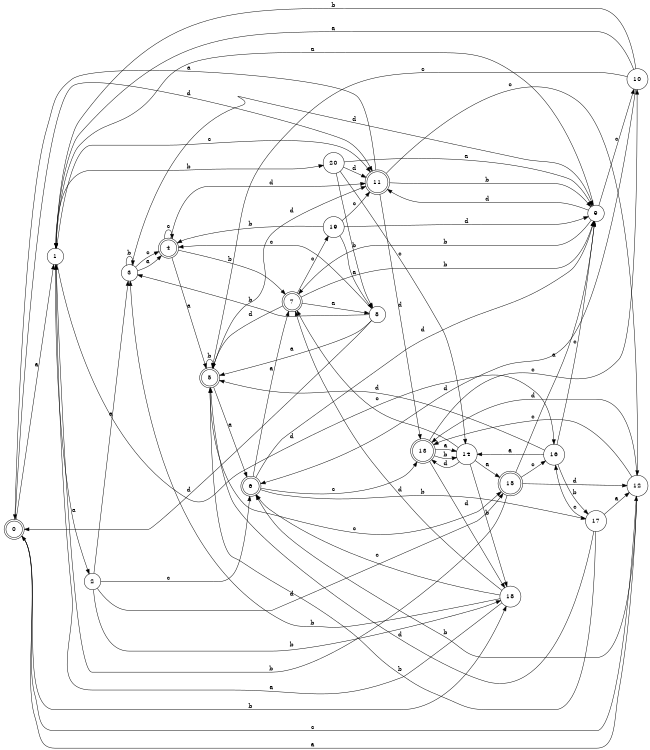 digraph n17_5 {
__start0 [label="" shape="none"];

rankdir=LR;
size="8,5";

s0 [style="rounded,filled", color="black", fillcolor="white" shape="doublecircle", label="0"];
s1 [style="filled", color="black", fillcolor="white" shape="circle", label="1"];
s2 [style="filled", color="black", fillcolor="white" shape="circle", label="2"];
s3 [style="filled", color="black", fillcolor="white" shape="circle", label="3"];
s4 [style="rounded,filled", color="black", fillcolor="white" shape="doublecircle", label="4"];
s5 [style="rounded,filled", color="black", fillcolor="white" shape="doublecircle", label="5"];
s6 [style="rounded,filled", color="black", fillcolor="white" shape="doublecircle", label="6"];
s7 [style="rounded,filled", color="black", fillcolor="white" shape="doublecircle", label="7"];
s8 [style="filled", color="black", fillcolor="white" shape="circle", label="8"];
s9 [style="filled", color="black", fillcolor="white" shape="circle", label="9"];
s10 [style="filled", color="black", fillcolor="white" shape="circle", label="10"];
s11 [style="rounded,filled", color="black", fillcolor="white" shape="doublecircle", label="11"];
s12 [style="filled", color="black", fillcolor="white" shape="circle", label="12"];
s13 [style="rounded,filled", color="black", fillcolor="white" shape="doublecircle", label="13"];
s14 [style="filled", color="black", fillcolor="white" shape="circle", label="14"];
s15 [style="rounded,filled", color="black", fillcolor="white" shape="doublecircle", label="15"];
s16 [style="filled", color="black", fillcolor="white" shape="circle", label="16"];
s17 [style="filled", color="black", fillcolor="white" shape="circle", label="17"];
s18 [style="filled", color="black", fillcolor="white" shape="circle", label="18"];
s19 [style="filled", color="black", fillcolor="white" shape="circle", label="19"];
s20 [style="filled", color="black", fillcolor="white" shape="circle", label="20"];
s0 -> s1 [label="a"];
s0 -> s18 [label="b"];
s0 -> s12 [label="c"];
s0 -> s11 [label="d"];
s1 -> s2 [label="a"];
s1 -> s20 [label="b"];
s1 -> s11 [label="c"];
s1 -> s16 [label="d"];
s2 -> s3 [label="a"];
s2 -> s18 [label="b"];
s2 -> s6 [label="c"];
s2 -> s15 [label="d"];
s3 -> s4 [label="a"];
s3 -> s3 [label="b"];
s3 -> s4 [label="c"];
s3 -> s9 [label="d"];
s4 -> s5 [label="a"];
s4 -> s7 [label="b"];
s4 -> s4 [label="c"];
s4 -> s11 [label="d"];
s5 -> s6 [label="a"];
s5 -> s5 [label="b"];
s5 -> s15 [label="c"];
s5 -> s11 [label="d"];
s6 -> s7 [label="a"];
s6 -> s17 [label="b"];
s6 -> s13 [label="c"];
s6 -> s9 [label="d"];
s7 -> s8 [label="a"];
s7 -> s9 [label="b"];
s7 -> s19 [label="c"];
s7 -> s5 [label="d"];
s8 -> s5 [label="a"];
s8 -> s3 [label="b"];
s8 -> s4 [label="c"];
s8 -> s0 [label="d"];
s9 -> s1 [label="a"];
s9 -> s7 [label="b"];
s9 -> s10 [label="c"];
s9 -> s11 [label="d"];
s10 -> s1 [label="a"];
s10 -> s1 [label="b"];
s10 -> s5 [label="c"];
s10 -> s6 [label="d"];
s11 -> s0 [label="a"];
s11 -> s9 [label="b"];
s11 -> s12 [label="c"];
s11 -> s13 [label="d"];
s12 -> s0 [label="a"];
s12 -> s6 [label="b"];
s12 -> s13 [label="c"];
s12 -> s13 [label="d"];
s13 -> s14 [label="a"];
s13 -> s14 [label="b"];
s13 -> s10 [label="c"];
s13 -> s18 [label="d"];
s14 -> s15 [label="a"];
s14 -> s18 [label="b"];
s14 -> s7 [label="c"];
s14 -> s13 [label="d"];
s15 -> s9 [label="a"];
s15 -> s1 [label="b"];
s15 -> s16 [label="c"];
s15 -> s12 [label="d"];
s16 -> s14 [label="a"];
s16 -> s17 [label="b"];
s16 -> s9 [label="c"];
s16 -> s5 [label="d"];
s17 -> s12 [label="a"];
s17 -> s5 [label="b"];
s17 -> s16 [label="c"];
s17 -> s5 [label="d"];
s18 -> s1 [label="a"];
s18 -> s3 [label="b"];
s18 -> s6 [label="c"];
s18 -> s7 [label="d"];
s19 -> s8 [label="a"];
s19 -> s4 [label="b"];
s19 -> s11 [label="c"];
s19 -> s9 [label="d"];
s20 -> s9 [label="a"];
s20 -> s8 [label="b"];
s20 -> s14 [label="c"];
s20 -> s11 [label="d"];

}